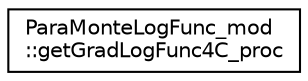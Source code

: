 digraph "Graphical Class Hierarchy"
{
 // LATEX_PDF_SIZE
  edge [fontname="Helvetica",fontsize="10",labelfontname="Helvetica",labelfontsize="10"];
  node [fontname="Helvetica",fontsize="10",shape=record];
  rankdir="LR";
  Node0 [label="ParaMonteLogFunc_mod\l::getGradLogFunc4C_proc",height=0.2,width=0.4,color="black", fillcolor="white", style="filled",URL="$interfaceParaMonteLogFunc__mod_1_1getGradLogFunc4C__proc.html",tooltip="Return the gradient of the objective function at the given input Point. This is the C-interoperable a..."];
}
